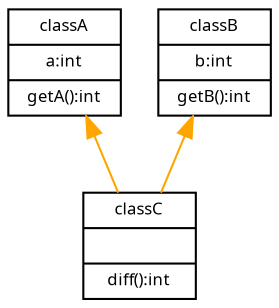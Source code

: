 # http://www.graphviz.org/content/cluster

digraph G {
  dir = LR;
  node [fontname = "Handlee", shape=record];
  edge [fontname = "Handlee"];

   node[font="Handlee"];
  edge [ dir = back, color="orange"]

  classA[label="{classA|a:int|getA():int}", fontsize=8];
  classB[label="{classB|b:int|getB():int}", fontsize=8];
  
  classC[label="{classC||diff():int}", fontsize=8];
  
  classA -> classC;
  classB -> classC;
}
